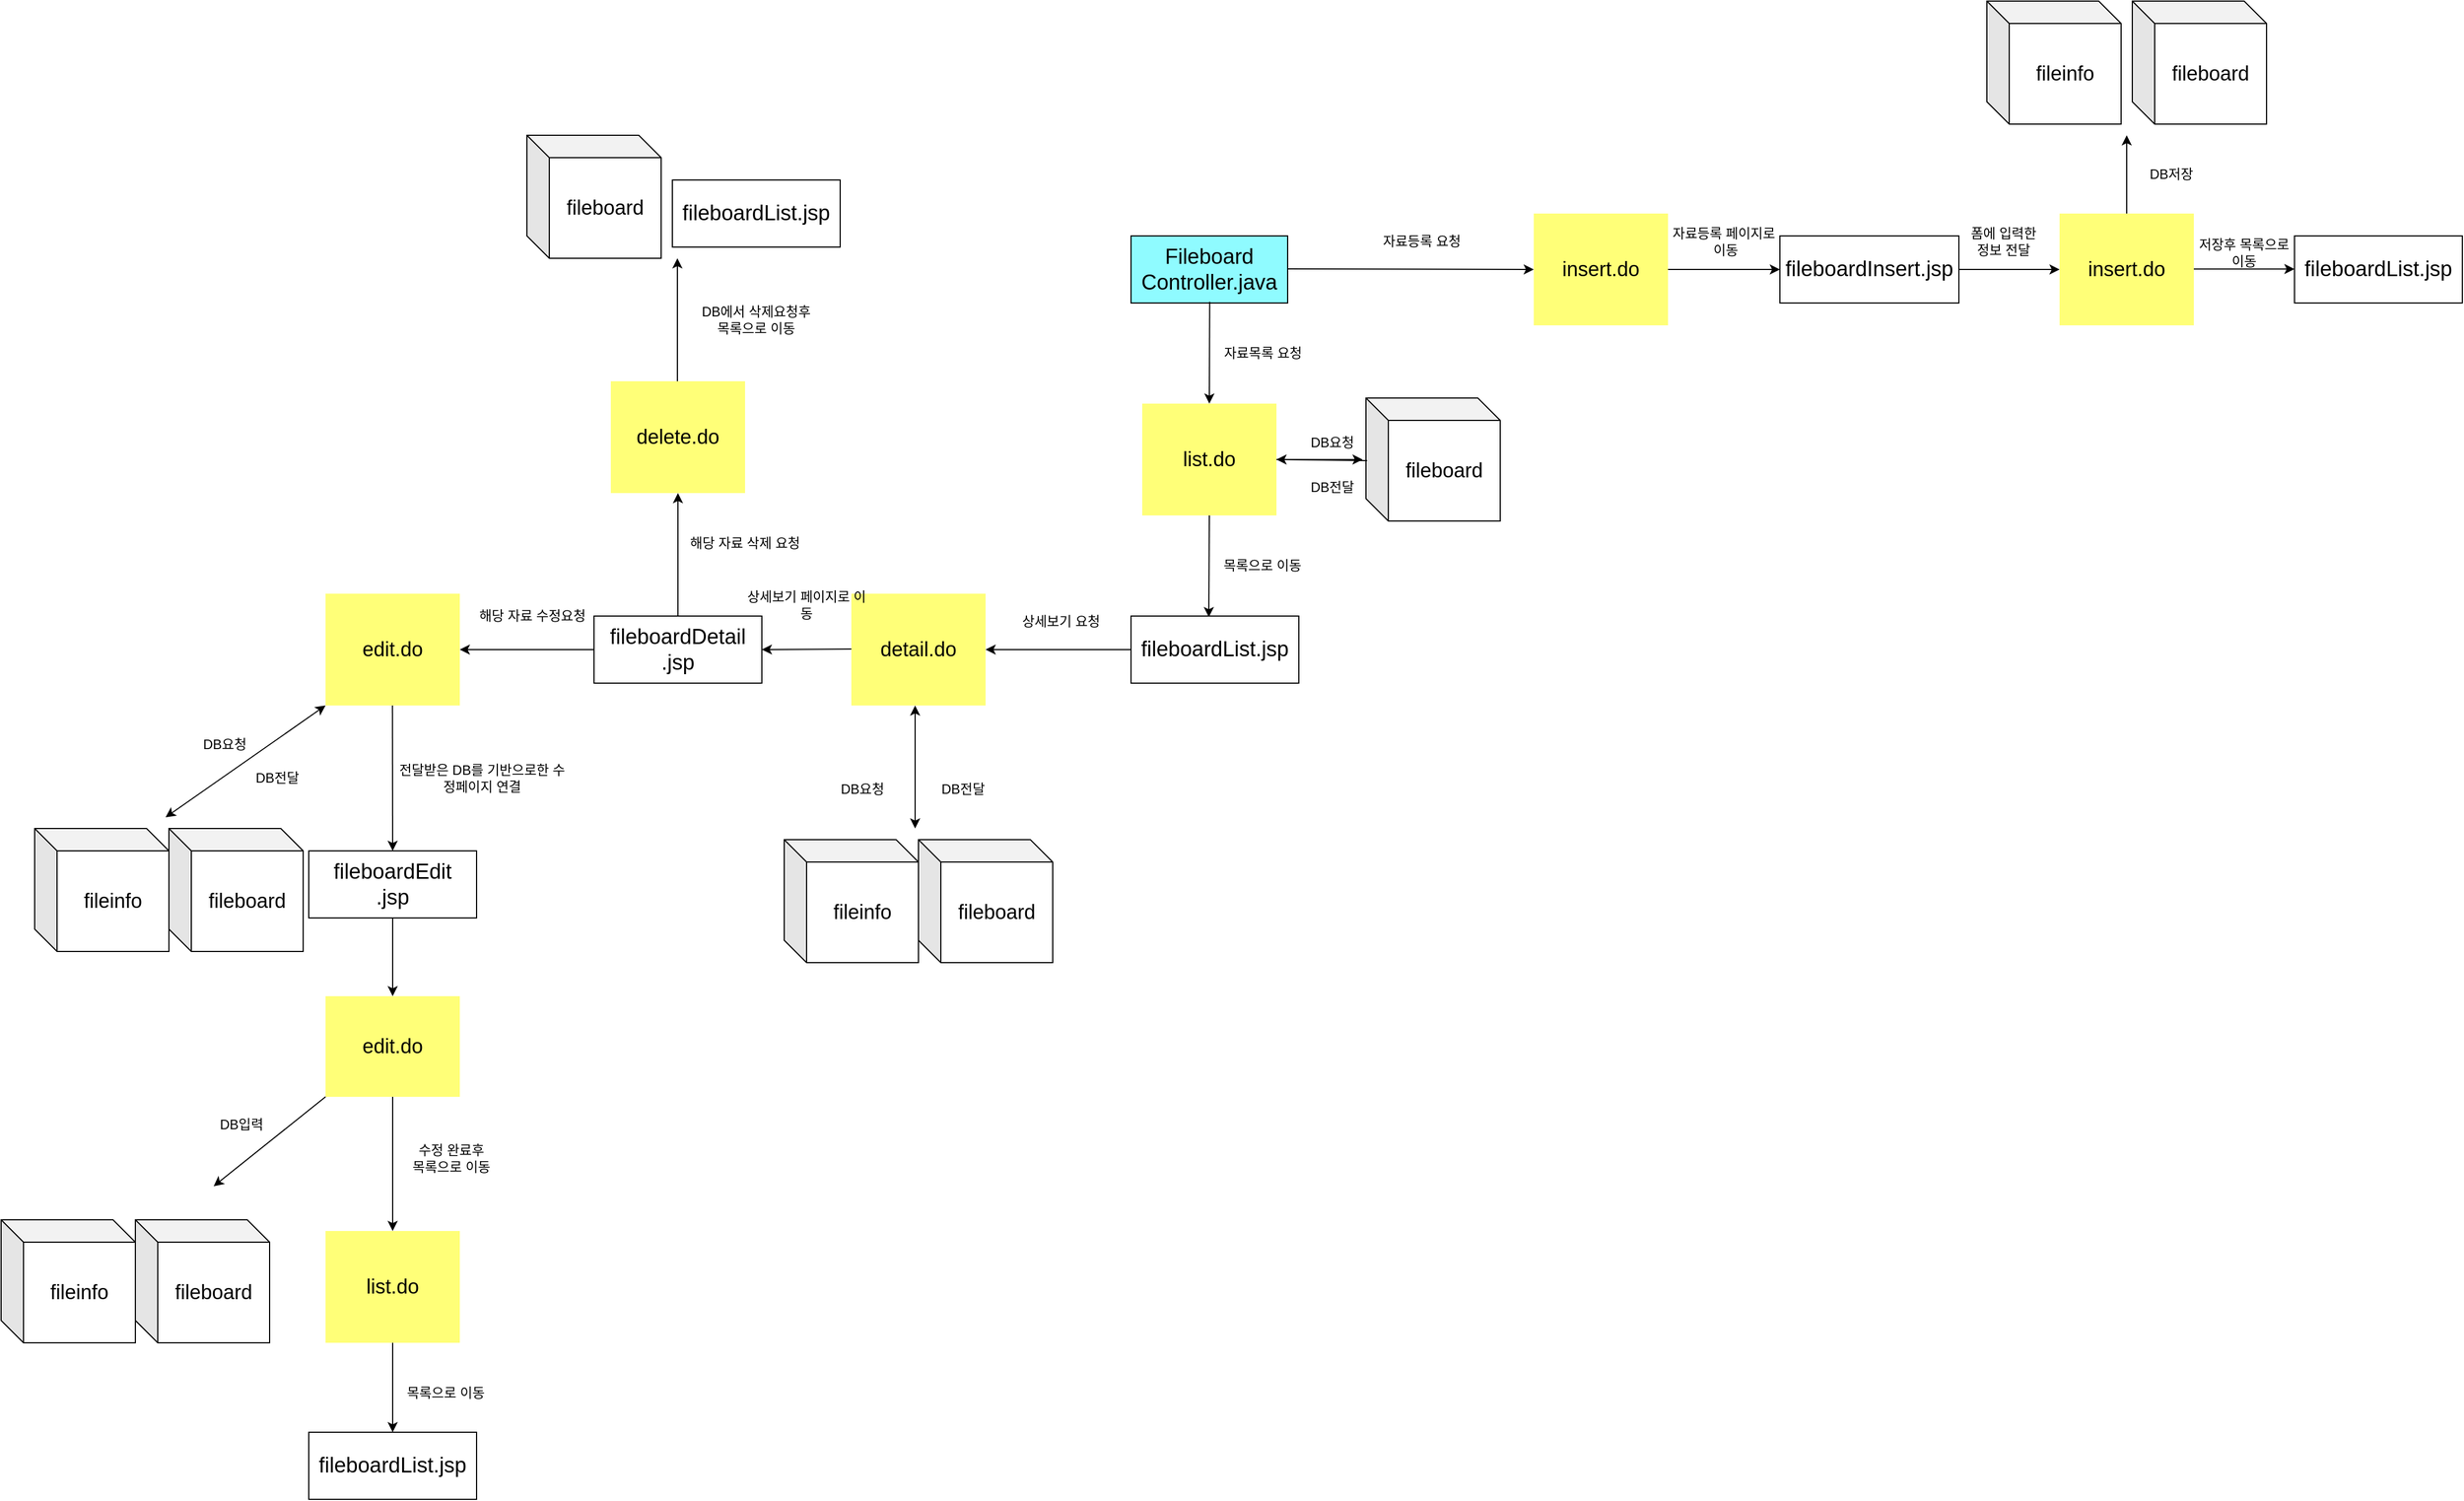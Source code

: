 <mxfile version="21.7.1" type="device">
  <diagram name="페이지-1" id="AhgzzgntEGSWjxPG3L3X">
    <mxGraphModel dx="6407" dy="2633" grid="1" gridSize="10" guides="1" tooltips="1" connect="1" arrows="1" fold="1" page="1" pageScale="1" pageWidth="827" pageHeight="1169" math="0" shadow="0">
      <root>
        <mxCell id="0" />
        <mxCell id="1" parent="0" />
        <mxCell id="bdQACnV5CaNaz4AiSHyj-1" value="&lt;font style=&quot;font-size: 18px;&quot;&gt;fileboard&lt;/font&gt;" style="shape=cube;whiteSpace=wrap;html=1;boundedLbl=1;backgroundOutline=1;darkOpacity=0.05;darkOpacity2=0.1;" vertex="1" parent="1">
          <mxGeometry x="1155" y="100" width="120" height="110" as="geometry" />
        </mxCell>
        <mxCell id="bdQACnV5CaNaz4AiSHyj-3" value="&lt;font style=&quot;font-size: 19px;&quot;&gt;Fileboard&lt;br&gt;Controller.java&lt;br&gt;&lt;/font&gt;" style="rounded=0;whiteSpace=wrap;html=1;fillColor=#8FFBFF;" vertex="1" parent="1">
          <mxGeometry x="260" y="310" width="140" height="60" as="geometry" />
        </mxCell>
        <mxCell id="bdQACnV5CaNaz4AiSHyj-4" value="" style="endArrow=classic;html=1;rounded=0;exitX=1.004;exitY=0.438;exitDx=0;exitDy=0;exitPerimeter=0;" edge="1" parent="1">
          <mxGeometry width="50" height="50" relative="1" as="geometry">
            <mxPoint x="400.0" y="339.54" as="sourcePoint" />
            <mxPoint x="620" y="340" as="targetPoint" />
          </mxGeometry>
        </mxCell>
        <mxCell id="bdQACnV5CaNaz4AiSHyj-5" value="&lt;font style=&quot;font-size: 18px;&quot;&gt;insert.do&lt;/font&gt;" style="text;html=1;strokeColor=none;fillColor=#FFFF78;align=center;verticalAlign=middle;whiteSpace=wrap;rounded=0;" vertex="1" parent="1">
          <mxGeometry x="620" y="290" width="120" height="100" as="geometry" />
        </mxCell>
        <mxCell id="bdQACnV5CaNaz4AiSHyj-6" value="&lt;font style=&quot;font-size: 19px;&quot;&gt;fileboardList.jsp&lt;br&gt;&lt;/font&gt;" style="rounded=0;whiteSpace=wrap;html=1;" vertex="1" parent="1">
          <mxGeometry x="1300" y="310" width="150" height="60" as="geometry" />
        </mxCell>
        <mxCell id="bdQACnV5CaNaz4AiSHyj-8" value="" style="endArrow=classic;html=1;rounded=0;exitX=1;exitY=0.5;exitDx=0;exitDy=0;" edge="1" parent="1" source="bdQACnV5CaNaz4AiSHyj-5">
          <mxGeometry width="50" height="50" relative="1" as="geometry">
            <mxPoint x="870" y="290.04" as="sourcePoint" />
            <mxPoint x="840" y="340" as="targetPoint" />
          </mxGeometry>
        </mxCell>
        <mxCell id="bdQACnV5CaNaz4AiSHyj-9" value="&lt;font style=&quot;font-size: 18px;&quot;&gt;fileinfo&lt;/font&gt;" style="shape=cube;whiteSpace=wrap;html=1;boundedLbl=1;backgroundOutline=1;darkOpacity=0.05;darkOpacity2=0.1;" vertex="1" parent="1">
          <mxGeometry x="1025" y="100" width="120" height="110" as="geometry" />
        </mxCell>
        <mxCell id="bdQACnV5CaNaz4AiSHyj-10" value="" style="endArrow=classic;html=1;rounded=0;exitX=1;exitY=0.5;exitDx=0;exitDy=0;" edge="1" parent="1" source="bdQACnV5CaNaz4AiSHyj-108">
          <mxGeometry width="50" height="50" relative="1" as="geometry">
            <mxPoint x="1020" y="339.5" as="sourcePoint" />
            <mxPoint x="1090" y="340" as="targetPoint" />
          </mxGeometry>
        </mxCell>
        <mxCell id="bdQACnV5CaNaz4AiSHyj-13" value="DB저장" style="text;html=1;strokeColor=none;fillColor=none;align=center;verticalAlign=middle;whiteSpace=wrap;rounded=0;" vertex="1" parent="1">
          <mxGeometry x="1130" y="240" width="120" height="30" as="geometry" />
        </mxCell>
        <mxCell id="bdQACnV5CaNaz4AiSHyj-14" value="저장후 목록으로 이동" style="text;html=1;strokeColor=none;fillColor=none;align=center;verticalAlign=middle;whiteSpace=wrap;rounded=0;" vertex="1" parent="1">
          <mxGeometry x="1210" y="310" width="90" height="30" as="geometry" />
        </mxCell>
        <mxCell id="bdQACnV5CaNaz4AiSHyj-15" value="" style="endArrow=classic;html=1;rounded=0;exitX=1.004;exitY=0.438;exitDx=0;exitDy=0;exitPerimeter=0;" edge="1" parent="1">
          <mxGeometry width="50" height="50" relative="1" as="geometry">
            <mxPoint x="330.32" y="369.04" as="sourcePoint" />
            <mxPoint x="330" y="460" as="targetPoint" />
          </mxGeometry>
        </mxCell>
        <mxCell id="bdQACnV5CaNaz4AiSHyj-16" value="&lt;span style=&quot;font-size: 18px;&quot;&gt;list.do&lt;/span&gt;" style="text;html=1;strokeColor=none;fillColor=#FFFF78;align=center;verticalAlign=middle;whiteSpace=wrap;rounded=0;" vertex="1" parent="1">
          <mxGeometry x="270" y="460" width="120" height="100" as="geometry" />
        </mxCell>
        <mxCell id="bdQACnV5CaNaz4AiSHyj-17" value="" style="endArrow=classic;html=1;rounded=0;exitX=0.5;exitY=1;exitDx=0;exitDy=0;" edge="1" parent="1" source="bdQACnV5CaNaz4AiSHyj-16">
          <mxGeometry width="50" height="50" relative="1" as="geometry">
            <mxPoint x="329.82" y="560" as="sourcePoint" />
            <mxPoint x="329.5" y="650.96" as="targetPoint" />
          </mxGeometry>
        </mxCell>
        <mxCell id="bdQACnV5CaNaz4AiSHyj-18" value="&lt;font style=&quot;font-size: 19px;&quot;&gt;fileboardList.jsp&lt;br&gt;&lt;/font&gt;" style="rounded=0;whiteSpace=wrap;html=1;" vertex="1" parent="1">
          <mxGeometry x="260" y="650" width="150" height="60" as="geometry" />
        </mxCell>
        <mxCell id="bdQACnV5CaNaz4AiSHyj-19" value="&lt;font style=&quot;font-size: 18px;&quot;&gt;fileboard&lt;/font&gt;" style="shape=cube;whiteSpace=wrap;html=1;boundedLbl=1;backgroundOutline=1;darkOpacity=0.05;darkOpacity2=0.1;" vertex="1" parent="1">
          <mxGeometry x="470" y="455" width="120" height="110" as="geometry" />
        </mxCell>
        <mxCell id="bdQACnV5CaNaz4AiSHyj-20" value="" style="endArrow=none;html=1;rounded=0;exitX=1;exitY=0.5;exitDx=0;exitDy=0;entryX=0.008;entryY=0.509;entryDx=0;entryDy=0;entryPerimeter=0;" edge="1" parent="1" source="bdQACnV5CaNaz4AiSHyj-16" target="bdQACnV5CaNaz4AiSHyj-19">
          <mxGeometry width="50" height="50" relative="1" as="geometry">
            <mxPoint x="390" y="430" as="sourcePoint" />
            <mxPoint x="440" y="380" as="targetPoint" />
          </mxGeometry>
        </mxCell>
        <mxCell id="bdQACnV5CaNaz4AiSHyj-21" value="" style="endArrow=classic;startArrow=classic;html=1;rounded=0;exitX=1;exitY=0.5;exitDx=0;exitDy=0;entryX=-0.025;entryY=0.5;entryDx=0;entryDy=0;entryPerimeter=0;" edge="1" parent="1" source="bdQACnV5CaNaz4AiSHyj-16" target="bdQACnV5CaNaz4AiSHyj-19">
          <mxGeometry width="50" height="50" relative="1" as="geometry">
            <mxPoint x="390" y="430" as="sourcePoint" />
            <mxPoint x="440" y="380" as="targetPoint" />
          </mxGeometry>
        </mxCell>
        <mxCell id="bdQACnV5CaNaz4AiSHyj-22" value="DB요청" style="text;html=1;strokeColor=none;fillColor=none;align=center;verticalAlign=middle;whiteSpace=wrap;rounded=0;" vertex="1" parent="1">
          <mxGeometry x="380" y="480" width="120" height="30" as="geometry" />
        </mxCell>
        <mxCell id="bdQACnV5CaNaz4AiSHyj-23" value="DB전달" style="text;html=1;strokeColor=none;fillColor=none;align=center;verticalAlign=middle;whiteSpace=wrap;rounded=0;" vertex="1" parent="1">
          <mxGeometry x="380" y="520" width="120" height="30" as="geometry" />
        </mxCell>
        <mxCell id="bdQACnV5CaNaz4AiSHyj-25" value="" style="endArrow=classic;html=1;rounded=0;exitX=0;exitY=0.5;exitDx=0;exitDy=0;entryX=1;entryY=0.5;entryDx=0;entryDy=0;" edge="1" parent="1" source="bdQACnV5CaNaz4AiSHyj-18" target="bdQACnV5CaNaz4AiSHyj-70">
          <mxGeometry width="50" height="50" relative="1" as="geometry">
            <mxPoint x="410.0" y="349.54" as="sourcePoint" />
            <mxPoint x="335" y="830" as="targetPoint" />
          </mxGeometry>
        </mxCell>
        <mxCell id="bdQACnV5CaNaz4AiSHyj-67" value="목록으로 이동" style="text;html=1;strokeColor=none;fillColor=none;align=center;verticalAlign=middle;whiteSpace=wrap;rounded=0;" vertex="1" parent="1">
          <mxGeometry x="330" y="590" width="95" height="30" as="geometry" />
        </mxCell>
        <mxCell id="bdQACnV5CaNaz4AiSHyj-69" value="" style="endArrow=classic;html=1;rounded=0;exitX=0.5;exitY=0;exitDx=0;exitDy=0;" edge="1" parent="1" source="bdQACnV5CaNaz4AiSHyj-71">
          <mxGeometry width="50" height="50" relative="1" as="geometry">
            <mxPoint x="-130" y="570.04" as="sourcePoint" />
            <mxPoint x="-145" y="540" as="targetPoint" />
          </mxGeometry>
        </mxCell>
        <mxCell id="bdQACnV5CaNaz4AiSHyj-70" value="&lt;span style=&quot;font-size: 18px;&quot;&gt;detail.do&lt;/span&gt;" style="text;html=1;strokeColor=none;fillColor=#FFFF78;align=center;verticalAlign=middle;whiteSpace=wrap;rounded=0;" vertex="1" parent="1">
          <mxGeometry x="10" y="630" width="120" height="100" as="geometry" />
        </mxCell>
        <mxCell id="bdQACnV5CaNaz4AiSHyj-71" value="&lt;font style=&quot;font-size: 19px;&quot;&gt;fileboardDetail&lt;br&gt;.jsp&lt;br&gt;&lt;/font&gt;" style="rounded=0;whiteSpace=wrap;html=1;" vertex="1" parent="1">
          <mxGeometry x="-220" y="650" width="150" height="60" as="geometry" />
        </mxCell>
        <mxCell id="bdQACnV5CaNaz4AiSHyj-72" value="" style="endArrow=classic;html=1;rounded=0;exitX=0;exitY=0.5;exitDx=0;exitDy=0;entryX=1;entryY=0.5;entryDx=0;entryDy=0;" edge="1" parent="1" target="bdQACnV5CaNaz4AiSHyj-71">
          <mxGeometry width="50" height="50" relative="1" as="geometry">
            <mxPoint x="10" y="679.5" as="sourcePoint" />
            <mxPoint x="-40" y="680" as="targetPoint" />
          </mxGeometry>
        </mxCell>
        <mxCell id="bdQACnV5CaNaz4AiSHyj-73" value="&lt;font style=&quot;font-size: 18px;&quot;&gt;fileboard&lt;/font&gt;" style="shape=cube;whiteSpace=wrap;html=1;boundedLbl=1;backgroundOutline=1;darkOpacity=0.05;darkOpacity2=0.1;" vertex="1" parent="1">
          <mxGeometry x="70" y="850" width="120" height="110" as="geometry" />
        </mxCell>
        <mxCell id="bdQACnV5CaNaz4AiSHyj-74" value="DB요청" style="text;html=1;strokeColor=none;fillColor=none;align=center;verticalAlign=middle;whiteSpace=wrap;rounded=0;" vertex="1" parent="1">
          <mxGeometry x="-40" y="790" width="120" height="30" as="geometry" />
        </mxCell>
        <mxCell id="bdQACnV5CaNaz4AiSHyj-75" value="DB전달" style="text;html=1;strokeColor=none;fillColor=none;align=center;verticalAlign=middle;whiteSpace=wrap;rounded=0;" vertex="1" parent="1">
          <mxGeometry x="50" y="790" width="120" height="30" as="geometry" />
        </mxCell>
        <mxCell id="bdQACnV5CaNaz4AiSHyj-76" value="" style="endArrow=classic;startArrow=classic;html=1;rounded=0;" edge="1" parent="1">
          <mxGeometry width="50" height="50" relative="1" as="geometry">
            <mxPoint x="67" y="840" as="sourcePoint" />
            <mxPoint x="67" y="730" as="targetPoint" />
          </mxGeometry>
        </mxCell>
        <mxCell id="bdQACnV5CaNaz4AiSHyj-77" value="&lt;font style=&quot;font-size: 18px;&quot;&gt;fileinfo&lt;/font&gt;" style="shape=cube;whiteSpace=wrap;html=1;boundedLbl=1;backgroundOutline=1;darkOpacity=0.05;darkOpacity2=0.1;" vertex="1" parent="1">
          <mxGeometry x="-50" y="850" width="120" height="110" as="geometry" />
        </mxCell>
        <mxCell id="bdQACnV5CaNaz4AiSHyj-78" value="&lt;span style=&quot;font-size: 18px;&quot;&gt;delete.do&lt;/span&gt;" style="text;html=1;strokeColor=none;fillColor=#FFFF78;align=center;verticalAlign=middle;whiteSpace=wrap;rounded=0;" vertex="1" parent="1">
          <mxGeometry x="-205" y="440" width="120" height="100" as="geometry" />
        </mxCell>
        <mxCell id="bdQACnV5CaNaz4AiSHyj-79" value="" style="endArrow=classic;html=1;rounded=0;exitX=0.5;exitY=0;exitDx=0;exitDy=0;" edge="1" parent="1">
          <mxGeometry width="50" height="50" relative="1" as="geometry">
            <mxPoint x="-145.5" y="440" as="sourcePoint" />
            <mxPoint x="-145.5" y="330" as="targetPoint" />
          </mxGeometry>
        </mxCell>
        <mxCell id="bdQACnV5CaNaz4AiSHyj-80" value="&lt;font style=&quot;font-size: 18px;&quot;&gt;fileboard&lt;/font&gt;" style="shape=cube;whiteSpace=wrap;html=1;boundedLbl=1;backgroundOutline=1;darkOpacity=0.05;darkOpacity2=0.1;" vertex="1" parent="1">
          <mxGeometry x="-280" y="220" width="120" height="110" as="geometry" />
        </mxCell>
        <mxCell id="bdQACnV5CaNaz4AiSHyj-81" value="&lt;font style=&quot;font-size: 19px;&quot;&gt;fileboardList.jsp&lt;br&gt;&lt;/font&gt;" style="rounded=0;whiteSpace=wrap;html=1;" vertex="1" parent="1">
          <mxGeometry x="-150" y="260" width="150" height="60" as="geometry" />
        </mxCell>
        <mxCell id="bdQACnV5CaNaz4AiSHyj-82" value="DB에서 삭제요청후&lt;br&gt;목록으로 이동" style="text;html=1;strokeColor=none;fillColor=none;align=center;verticalAlign=middle;whiteSpace=wrap;rounded=0;" vertex="1" parent="1">
          <mxGeometry x="-135" y="370" width="120" height="30" as="geometry" />
        </mxCell>
        <mxCell id="bdQACnV5CaNaz4AiSHyj-83" value="" style="endArrow=classic;html=1;rounded=0;exitX=0;exitY=0.5;exitDx=0;exitDy=0;" edge="1" parent="1" source="bdQACnV5CaNaz4AiSHyj-71">
          <mxGeometry width="50" height="50" relative="1" as="geometry">
            <mxPoint x="-270" y="700" as="sourcePoint" />
            <mxPoint x="-340" y="680" as="targetPoint" />
          </mxGeometry>
        </mxCell>
        <mxCell id="bdQACnV5CaNaz4AiSHyj-84" value="&lt;span style=&quot;font-size: 18px;&quot;&gt;edit.do&lt;/span&gt;" style="text;html=1;strokeColor=none;fillColor=#FFFF78;align=center;verticalAlign=middle;whiteSpace=wrap;rounded=0;" vertex="1" parent="1">
          <mxGeometry x="-460" y="630" width="120" height="100" as="geometry" />
        </mxCell>
        <mxCell id="bdQACnV5CaNaz4AiSHyj-85" value="" style="endArrow=classic;html=1;rounded=0;exitX=1.004;exitY=0.438;exitDx=0;exitDy=0;exitPerimeter=0;entryX=0.5;entryY=0;entryDx=0;entryDy=0;" edge="1" parent="1" target="bdQACnV5CaNaz4AiSHyj-86">
          <mxGeometry width="50" height="50" relative="1" as="geometry">
            <mxPoint x="-400.18" y="730" as="sourcePoint" />
            <mxPoint x="-400.5" y="820.96" as="targetPoint" />
          </mxGeometry>
        </mxCell>
        <mxCell id="bdQACnV5CaNaz4AiSHyj-86" value="&lt;font style=&quot;font-size: 19px;&quot;&gt;fileboardEdit&lt;br&gt;.jsp&lt;br&gt;&lt;/font&gt;" style="rounded=0;whiteSpace=wrap;html=1;" vertex="1" parent="1">
          <mxGeometry x="-475" y="860" width="150" height="60" as="geometry" />
        </mxCell>
        <mxCell id="bdQACnV5CaNaz4AiSHyj-87" value="&lt;font style=&quot;font-size: 18px;&quot;&gt;fileboard&lt;/font&gt;" style="shape=cube;whiteSpace=wrap;html=1;boundedLbl=1;backgroundOutline=1;darkOpacity=0.05;darkOpacity2=0.1;" vertex="1" parent="1">
          <mxGeometry x="-600" y="840" width="120" height="110" as="geometry" />
        </mxCell>
        <mxCell id="bdQACnV5CaNaz4AiSHyj-88" value="DB요청" style="text;html=1;strokeColor=none;fillColor=none;align=center;verticalAlign=middle;whiteSpace=wrap;rounded=0;" vertex="1" parent="1">
          <mxGeometry x="-610" y="750" width="120" height="30" as="geometry" />
        </mxCell>
        <mxCell id="bdQACnV5CaNaz4AiSHyj-89" value="DB전달" style="text;html=1;strokeColor=none;fillColor=none;align=center;verticalAlign=middle;whiteSpace=wrap;rounded=0;" vertex="1" parent="1">
          <mxGeometry x="-563" y="780" width="120" height="30" as="geometry" />
        </mxCell>
        <mxCell id="bdQACnV5CaNaz4AiSHyj-90" value="" style="endArrow=classic;startArrow=classic;html=1;rounded=0;entryX=0;entryY=1;entryDx=0;entryDy=0;" edge="1" parent="1" target="bdQACnV5CaNaz4AiSHyj-84">
          <mxGeometry width="50" height="50" relative="1" as="geometry">
            <mxPoint x="-603" y="830" as="sourcePoint" />
            <mxPoint x="-603" y="720" as="targetPoint" />
          </mxGeometry>
        </mxCell>
        <mxCell id="bdQACnV5CaNaz4AiSHyj-91" value="&lt;font style=&quot;font-size: 18px;&quot;&gt;fileinfo&lt;/font&gt;" style="shape=cube;whiteSpace=wrap;html=1;boundedLbl=1;backgroundOutline=1;darkOpacity=0.05;darkOpacity2=0.1;" vertex="1" parent="1">
          <mxGeometry x="-720" y="840" width="120" height="110" as="geometry" />
        </mxCell>
        <mxCell id="bdQACnV5CaNaz4AiSHyj-92" value="전달받은 DB를 기반으로한 수정페이지 연결" style="text;html=1;strokeColor=none;fillColor=none;align=center;verticalAlign=middle;whiteSpace=wrap;rounded=0;" vertex="1" parent="1">
          <mxGeometry x="-400" y="780" width="160" height="30" as="geometry" />
        </mxCell>
        <mxCell id="bdQACnV5CaNaz4AiSHyj-93" value="&lt;span style=&quot;font-size: 18px;&quot;&gt;edit.do&lt;/span&gt;" style="text;html=1;strokeColor=none;fillColor=#FFFF78;align=center;verticalAlign=middle;whiteSpace=wrap;rounded=0;" vertex="1" parent="1">
          <mxGeometry x="-460" y="990" width="120" height="90" as="geometry" />
        </mxCell>
        <mxCell id="bdQACnV5CaNaz4AiSHyj-94" value="&lt;font style=&quot;font-size: 18px;&quot;&gt;fileboard&lt;/font&gt;" style="shape=cube;whiteSpace=wrap;html=1;boundedLbl=1;backgroundOutline=1;darkOpacity=0.05;darkOpacity2=0.1;" vertex="1" parent="1">
          <mxGeometry x="-630" y="1190" width="120" height="110" as="geometry" />
        </mxCell>
        <mxCell id="bdQACnV5CaNaz4AiSHyj-95" value="&lt;font style=&quot;font-size: 18px;&quot;&gt;fileinfo&lt;/font&gt;" style="shape=cube;whiteSpace=wrap;html=1;boundedLbl=1;backgroundOutline=1;darkOpacity=0.05;darkOpacity2=0.1;" vertex="1" parent="1">
          <mxGeometry x="-750" y="1190" width="120" height="110" as="geometry" />
        </mxCell>
        <mxCell id="bdQACnV5CaNaz4AiSHyj-96" value="" style="endArrow=classic;html=1;rounded=0;exitX=0.5;exitY=1;exitDx=0;exitDy=0;entryX=0.5;entryY=0;entryDx=0;entryDy=0;" edge="1" parent="1" source="bdQACnV5CaNaz4AiSHyj-86" target="bdQACnV5CaNaz4AiSHyj-93">
          <mxGeometry width="50" height="50" relative="1" as="geometry">
            <mxPoint y="1395" as="sourcePoint" />
            <mxPoint x="-230" y="940" as="targetPoint" />
          </mxGeometry>
        </mxCell>
        <mxCell id="bdQACnV5CaNaz4AiSHyj-97" value="&lt;span style=&quot;font-size: 18px;&quot;&gt;list.do&lt;/span&gt;" style="text;html=1;strokeColor=none;fillColor=#FFFF78;align=center;verticalAlign=middle;whiteSpace=wrap;rounded=0;" vertex="1" parent="1">
          <mxGeometry x="-460" y="1200" width="120" height="100" as="geometry" />
        </mxCell>
        <mxCell id="bdQACnV5CaNaz4AiSHyj-98" value="" style="endArrow=classic;html=1;rounded=0;exitX=0.5;exitY=1;exitDx=0;exitDy=0;entryX=0.5;entryY=0;entryDx=0;entryDy=0;" edge="1" parent="1" source="bdQACnV5CaNaz4AiSHyj-97" target="bdQACnV5CaNaz4AiSHyj-99">
          <mxGeometry width="50" height="50" relative="1" as="geometry">
            <mxPoint x="-405.18" y="1300" as="sourcePoint" />
            <mxPoint x="-405.5" y="1390.96" as="targetPoint" />
          </mxGeometry>
        </mxCell>
        <mxCell id="bdQACnV5CaNaz4AiSHyj-99" value="&lt;font style=&quot;font-size: 19px;&quot;&gt;fileboardList.jsp&lt;br&gt;&lt;/font&gt;" style="rounded=0;whiteSpace=wrap;html=1;" vertex="1" parent="1">
          <mxGeometry x="-475" y="1380" width="150" height="60" as="geometry" />
        </mxCell>
        <mxCell id="bdQACnV5CaNaz4AiSHyj-100" value="" style="endArrow=classic;html=1;rounded=0;exitX=0.5;exitY=1;exitDx=0;exitDy=0;entryX=0.5;entryY=0;entryDx=0;entryDy=0;" edge="1" parent="1" source="bdQACnV5CaNaz4AiSHyj-93" target="bdQACnV5CaNaz4AiSHyj-97">
          <mxGeometry width="50" height="50" relative="1" as="geometry">
            <mxPoint x="-110" y="950" as="sourcePoint" />
            <mxPoint x="-270" y="1080" as="targetPoint" />
          </mxGeometry>
        </mxCell>
        <mxCell id="bdQACnV5CaNaz4AiSHyj-101" value="" style="endArrow=classic;html=1;rounded=0;exitX=0;exitY=1;exitDx=0;exitDy=0;" edge="1" parent="1" source="bdQACnV5CaNaz4AiSHyj-93">
          <mxGeometry width="50" height="50" relative="1" as="geometry">
            <mxPoint x="-110" y="950" as="sourcePoint" />
            <mxPoint x="-560" y="1160" as="targetPoint" />
          </mxGeometry>
        </mxCell>
        <mxCell id="bdQACnV5CaNaz4AiSHyj-102" value="DB입력" style="text;html=1;strokeColor=none;fillColor=none;align=center;verticalAlign=middle;whiteSpace=wrap;rounded=0;" vertex="1" parent="1">
          <mxGeometry x="-595" y="1090" width="120" height="30" as="geometry" />
        </mxCell>
        <mxCell id="bdQACnV5CaNaz4AiSHyj-103" value="수정 완료후 &lt;br&gt;목록으로 이동" style="text;html=1;strokeColor=none;fillColor=none;align=center;verticalAlign=middle;whiteSpace=wrap;rounded=0;" vertex="1" parent="1">
          <mxGeometry x="-395" y="1120" width="95" height="30" as="geometry" />
        </mxCell>
        <mxCell id="bdQACnV5CaNaz4AiSHyj-104" value="목록으로 이동" style="text;html=1;strokeColor=none;fillColor=none;align=center;verticalAlign=middle;whiteSpace=wrap;rounded=0;" vertex="1" parent="1">
          <mxGeometry x="-400" y="1330" width="95" height="30" as="geometry" />
        </mxCell>
        <mxCell id="bdQACnV5CaNaz4AiSHyj-105" value="자료등록 요청" style="text;html=1;strokeColor=none;fillColor=none;align=center;verticalAlign=middle;whiteSpace=wrap;rounded=0;" vertex="1" parent="1">
          <mxGeometry x="460" y="300" width="120" height="30" as="geometry" />
        </mxCell>
        <mxCell id="bdQACnV5CaNaz4AiSHyj-106" value="&lt;font style=&quot;font-size: 18px;&quot;&gt;insert.do&lt;/font&gt;" style="text;html=1;strokeColor=none;fillColor=#FFFF78;align=center;verticalAlign=middle;whiteSpace=wrap;rounded=0;" vertex="1" parent="1">
          <mxGeometry x="1090" y="290" width="120" height="100" as="geometry" />
        </mxCell>
        <mxCell id="bdQACnV5CaNaz4AiSHyj-108" value="&lt;font style=&quot;font-size: 19px;&quot;&gt;fileboardInsert.jsp&lt;br&gt;&lt;/font&gt;" style="rounded=0;whiteSpace=wrap;html=1;" vertex="1" parent="1">
          <mxGeometry x="840" y="310" width="160" height="60" as="geometry" />
        </mxCell>
        <mxCell id="bdQACnV5CaNaz4AiSHyj-110" value="" style="endArrow=classic;html=1;rounded=0;exitX=1;exitY=0.5;exitDx=0;exitDy=0;" edge="1" parent="1">
          <mxGeometry width="50" height="50" relative="1" as="geometry">
            <mxPoint x="1210" y="339.66" as="sourcePoint" />
            <mxPoint x="1300" y="339.66" as="targetPoint" />
          </mxGeometry>
        </mxCell>
        <mxCell id="bdQACnV5CaNaz4AiSHyj-111" value="" style="endArrow=classic;html=1;rounded=0;exitX=0.5;exitY=0;exitDx=0;exitDy=0;" edge="1" parent="1" source="bdQACnV5CaNaz4AiSHyj-106">
          <mxGeometry width="50" height="50" relative="1" as="geometry">
            <mxPoint x="1010" y="350" as="sourcePoint" />
            <mxPoint x="1150" y="220" as="targetPoint" />
          </mxGeometry>
        </mxCell>
        <mxCell id="bdQACnV5CaNaz4AiSHyj-112" value="자료등록 페이지로&lt;br&gt;&amp;nbsp;이동" style="text;html=1;strokeColor=none;fillColor=none;align=center;verticalAlign=middle;whiteSpace=wrap;rounded=0;" vertex="1" parent="1">
          <mxGeometry x="730" y="300" width="120" height="30" as="geometry" />
        </mxCell>
        <mxCell id="bdQACnV5CaNaz4AiSHyj-113" value="폼에 입력한 &lt;br&gt;정보 전달" style="text;html=1;strokeColor=none;fillColor=none;align=center;verticalAlign=middle;whiteSpace=wrap;rounded=0;" vertex="1" parent="1">
          <mxGeometry x="980" y="300" width="120" height="30" as="geometry" />
        </mxCell>
        <mxCell id="bdQACnV5CaNaz4AiSHyj-114" value="자료목록 요청" style="text;html=1;strokeColor=none;fillColor=none;align=center;verticalAlign=middle;whiteSpace=wrap;rounded=0;" vertex="1" parent="1">
          <mxGeometry x="317.5" y="400" width="120" height="30" as="geometry" />
        </mxCell>
        <mxCell id="bdQACnV5CaNaz4AiSHyj-115" value="상세보기 요청" style="text;html=1;strokeColor=none;fillColor=none;align=center;verticalAlign=middle;whiteSpace=wrap;rounded=0;" vertex="1" parent="1">
          <mxGeometry x="150" y="640" width="95" height="30" as="geometry" />
        </mxCell>
        <mxCell id="bdQACnV5CaNaz4AiSHyj-116" value="상세보기 페이지로 이동" style="text;html=1;strokeColor=none;fillColor=none;align=center;verticalAlign=middle;whiteSpace=wrap;rounded=0;" vertex="1" parent="1">
          <mxGeometry x="-85" y="620" width="110" height="40" as="geometry" />
        </mxCell>
        <mxCell id="bdQACnV5CaNaz4AiSHyj-117" value="해당 자료 삭제 요청" style="text;html=1;strokeColor=none;fillColor=none;align=center;verticalAlign=middle;whiteSpace=wrap;rounded=0;" vertex="1" parent="1">
          <mxGeometry x="-140" y="565" width="110" height="40" as="geometry" />
        </mxCell>
        <mxCell id="bdQACnV5CaNaz4AiSHyj-118" value="해당 자료 수정요청" style="text;html=1;strokeColor=none;fillColor=none;align=center;verticalAlign=middle;whiteSpace=wrap;rounded=0;" vertex="1" parent="1">
          <mxGeometry x="-330" y="630" width="110" height="40" as="geometry" />
        </mxCell>
      </root>
    </mxGraphModel>
  </diagram>
</mxfile>
